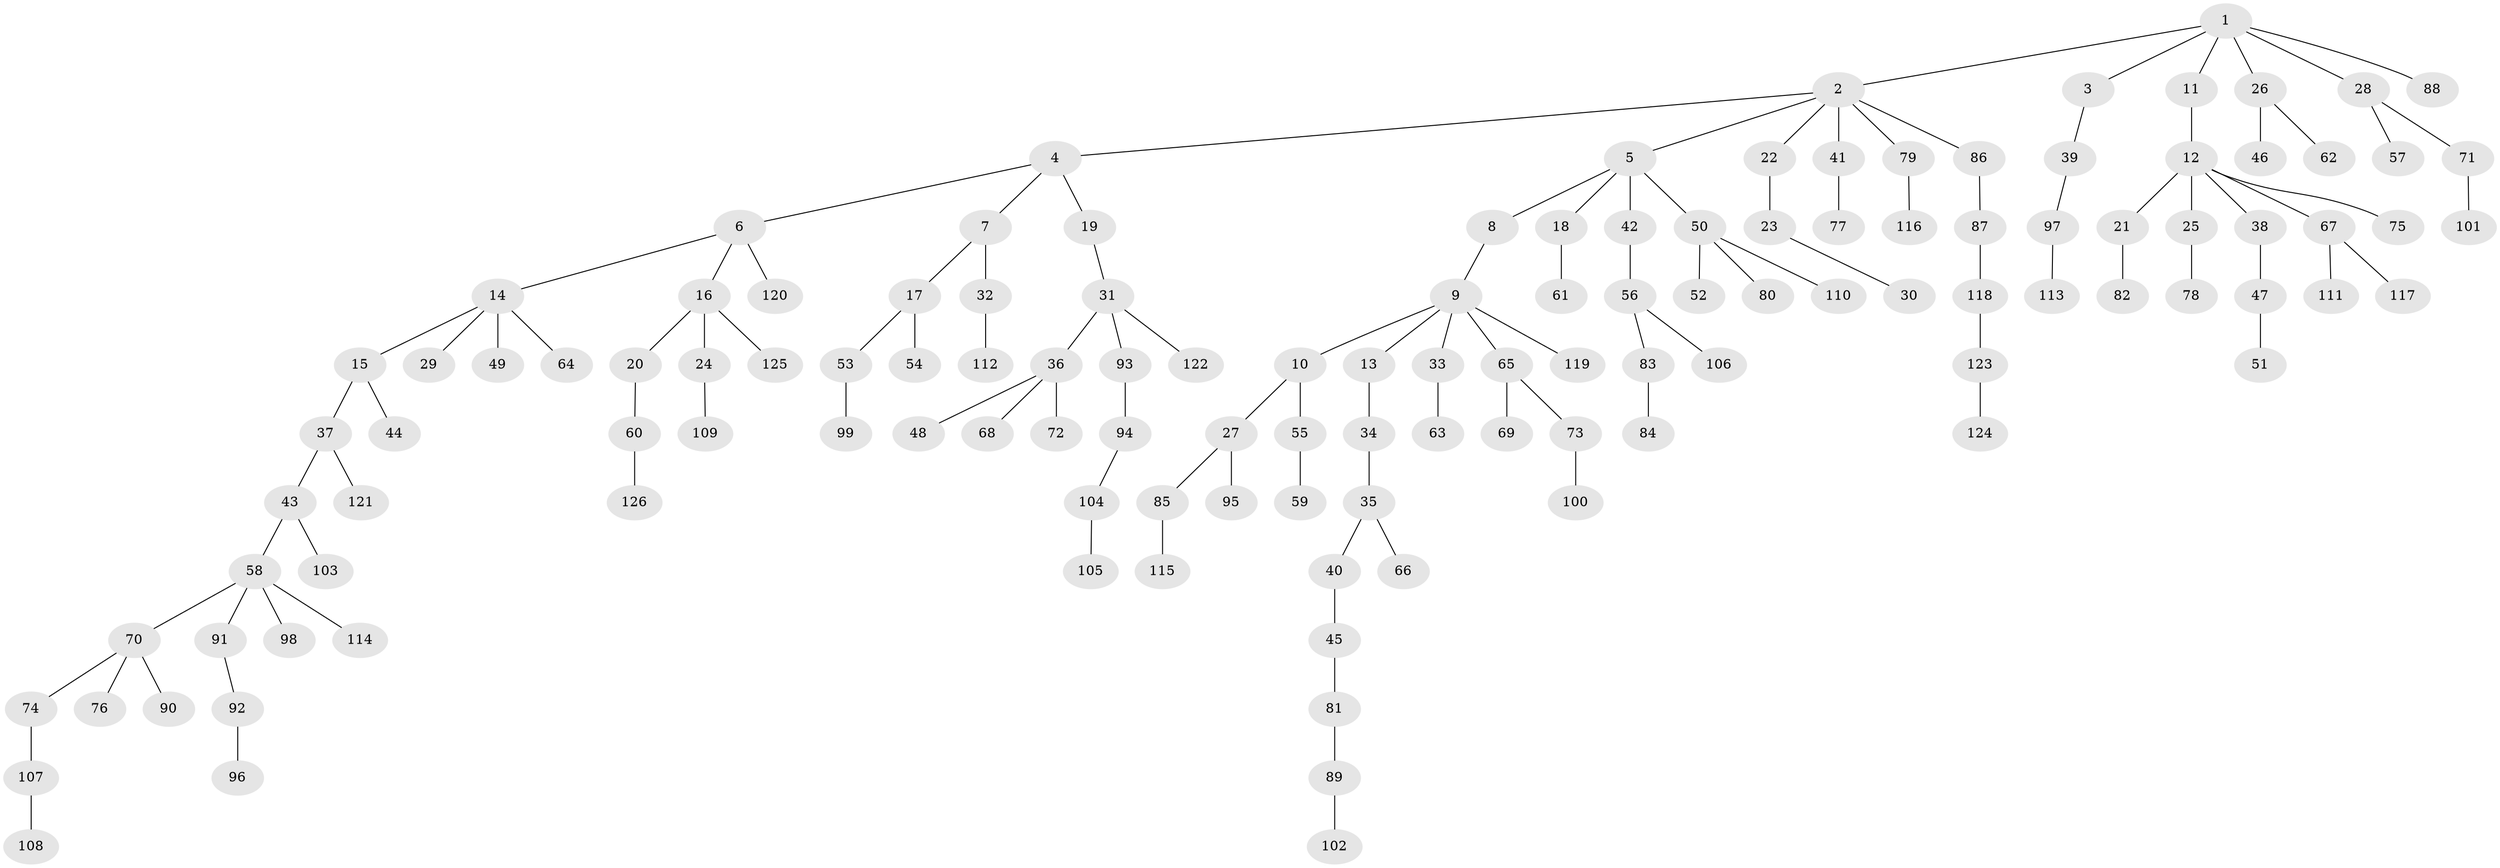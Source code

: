 // Generated by graph-tools (version 1.1) at 2025/02/03/09/25 03:02:27]
// undirected, 126 vertices, 125 edges
graph export_dot {
graph [start="1"]
  node [color=gray90,style=filled];
  1;
  2;
  3;
  4;
  5;
  6;
  7;
  8;
  9;
  10;
  11;
  12;
  13;
  14;
  15;
  16;
  17;
  18;
  19;
  20;
  21;
  22;
  23;
  24;
  25;
  26;
  27;
  28;
  29;
  30;
  31;
  32;
  33;
  34;
  35;
  36;
  37;
  38;
  39;
  40;
  41;
  42;
  43;
  44;
  45;
  46;
  47;
  48;
  49;
  50;
  51;
  52;
  53;
  54;
  55;
  56;
  57;
  58;
  59;
  60;
  61;
  62;
  63;
  64;
  65;
  66;
  67;
  68;
  69;
  70;
  71;
  72;
  73;
  74;
  75;
  76;
  77;
  78;
  79;
  80;
  81;
  82;
  83;
  84;
  85;
  86;
  87;
  88;
  89;
  90;
  91;
  92;
  93;
  94;
  95;
  96;
  97;
  98;
  99;
  100;
  101;
  102;
  103;
  104;
  105;
  106;
  107;
  108;
  109;
  110;
  111;
  112;
  113;
  114;
  115;
  116;
  117;
  118;
  119;
  120;
  121;
  122;
  123;
  124;
  125;
  126;
  1 -- 2;
  1 -- 3;
  1 -- 11;
  1 -- 26;
  1 -- 28;
  1 -- 88;
  2 -- 4;
  2 -- 5;
  2 -- 22;
  2 -- 41;
  2 -- 79;
  2 -- 86;
  3 -- 39;
  4 -- 6;
  4 -- 7;
  4 -- 19;
  5 -- 8;
  5 -- 18;
  5 -- 42;
  5 -- 50;
  6 -- 14;
  6 -- 16;
  6 -- 120;
  7 -- 17;
  7 -- 32;
  8 -- 9;
  9 -- 10;
  9 -- 13;
  9 -- 33;
  9 -- 65;
  9 -- 119;
  10 -- 27;
  10 -- 55;
  11 -- 12;
  12 -- 21;
  12 -- 25;
  12 -- 38;
  12 -- 67;
  12 -- 75;
  13 -- 34;
  14 -- 15;
  14 -- 29;
  14 -- 49;
  14 -- 64;
  15 -- 37;
  15 -- 44;
  16 -- 20;
  16 -- 24;
  16 -- 125;
  17 -- 53;
  17 -- 54;
  18 -- 61;
  19 -- 31;
  20 -- 60;
  21 -- 82;
  22 -- 23;
  23 -- 30;
  24 -- 109;
  25 -- 78;
  26 -- 46;
  26 -- 62;
  27 -- 85;
  27 -- 95;
  28 -- 57;
  28 -- 71;
  31 -- 36;
  31 -- 93;
  31 -- 122;
  32 -- 112;
  33 -- 63;
  34 -- 35;
  35 -- 40;
  35 -- 66;
  36 -- 48;
  36 -- 68;
  36 -- 72;
  37 -- 43;
  37 -- 121;
  38 -- 47;
  39 -- 97;
  40 -- 45;
  41 -- 77;
  42 -- 56;
  43 -- 58;
  43 -- 103;
  45 -- 81;
  47 -- 51;
  50 -- 52;
  50 -- 80;
  50 -- 110;
  53 -- 99;
  55 -- 59;
  56 -- 83;
  56 -- 106;
  58 -- 70;
  58 -- 91;
  58 -- 98;
  58 -- 114;
  60 -- 126;
  65 -- 69;
  65 -- 73;
  67 -- 111;
  67 -- 117;
  70 -- 74;
  70 -- 76;
  70 -- 90;
  71 -- 101;
  73 -- 100;
  74 -- 107;
  79 -- 116;
  81 -- 89;
  83 -- 84;
  85 -- 115;
  86 -- 87;
  87 -- 118;
  89 -- 102;
  91 -- 92;
  92 -- 96;
  93 -- 94;
  94 -- 104;
  97 -- 113;
  104 -- 105;
  107 -- 108;
  118 -- 123;
  123 -- 124;
}
